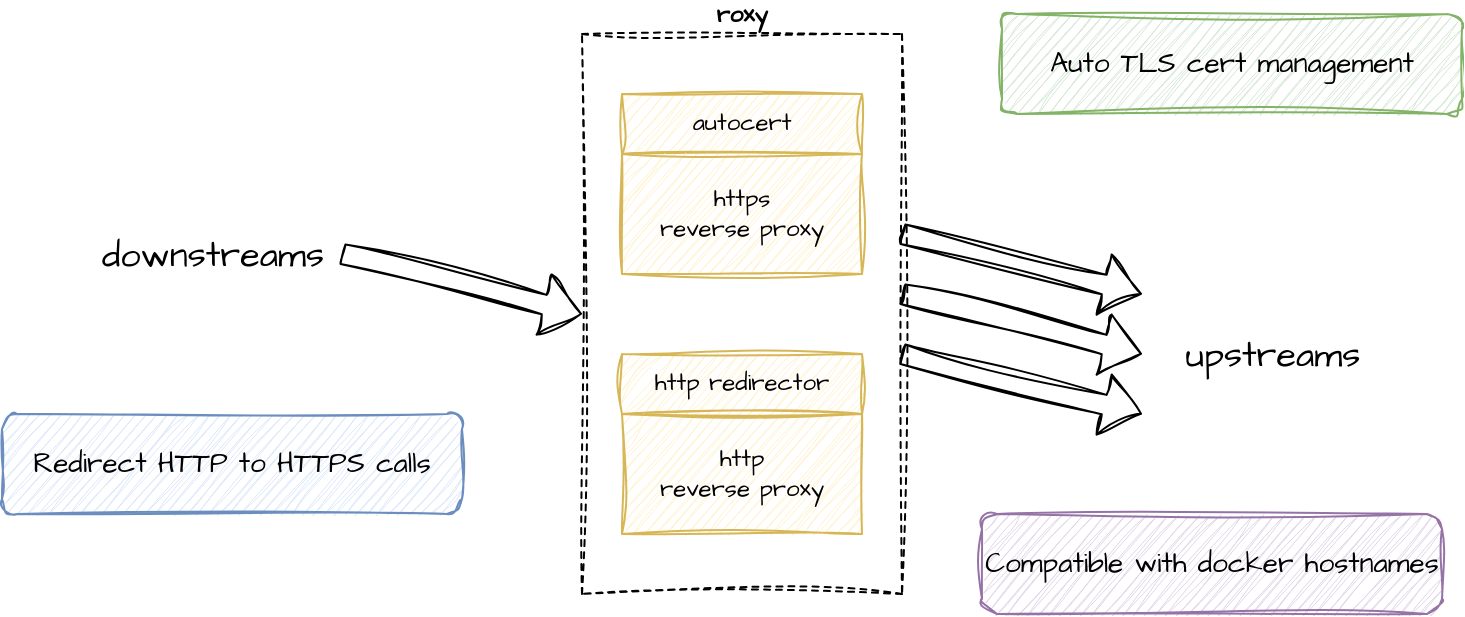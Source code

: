 <mxfile version="24.3.1" type="device" pages="2">
  <diagram name="Page-1" id="WkuAfLoHqbRwru2Q2_it">
    <mxGraphModel dx="2045" dy="645" grid="1" gridSize="10" guides="1" tooltips="1" connect="1" arrows="1" fold="1" page="1" pageScale="1" pageWidth="850" pageHeight="1100" math="0" shadow="0">
      <root>
        <mxCell id="0" />
        <mxCell id="1" parent="0" />
        <mxCell id="U-dGPpP1hNdbD0xGjyxH-16" value="roxy" style="rounded=0;whiteSpace=wrap;html=1;sketch=1;hachureGap=4;jiggle=2;curveFitting=1;fontFamily=Architects Daughter;fontSource=https%3A%2F%2Ffonts.googleapis.com%2Fcss%3Ffamily%3DArchitects%2BDaughter;labelPosition=center;verticalLabelPosition=top;align=center;verticalAlign=bottom;fontStyle=1;dashed=1;fillColor=default;" vertex="1" parent="1">
          <mxGeometry x="240" y="60" width="160" height="280" as="geometry" />
        </mxCell>
        <mxCell id="U-dGPpP1hNdbD0xGjyxH-66" value="" style="group" vertex="1" connectable="0" parent="1">
          <mxGeometry x="260" y="90" width="120" height="90" as="geometry" />
        </mxCell>
        <mxCell id="U-dGPpP1hNdbD0xGjyxH-43" value="autocert" style="rounded=0;whiteSpace=wrap;html=1;sketch=1;hachureGap=4;jiggle=2;curveFitting=1;fontFamily=Architects Daughter;fontSource=https%3A%2F%2Ffonts.googleapis.com%2Fcss%3Ffamily%3DArchitects%2BDaughter;fillColor=#fff2cc;strokeColor=#d6b656;" vertex="1" parent="U-dGPpP1hNdbD0xGjyxH-66">
          <mxGeometry width="120" height="30" as="geometry" />
        </mxCell>
        <mxCell id="U-dGPpP1hNdbD0xGjyxH-65" value="&lt;div&gt;https&lt;/div&gt;&lt;div&gt;reverse proxy&lt;/div&gt;" style="rounded=0;whiteSpace=wrap;html=1;sketch=1;hachureGap=4;jiggle=2;curveFitting=1;fontFamily=Architects Daughter;fontSource=https%3A%2F%2Ffonts.googleapis.com%2Fcss%3Ffamily%3DArchitects%2BDaughter;fillColor=#fff2cc;strokeColor=#d6b656;" vertex="1" parent="U-dGPpP1hNdbD0xGjyxH-66">
          <mxGeometry y="30" width="120" height="60" as="geometry" />
        </mxCell>
        <mxCell id="U-dGPpP1hNdbD0xGjyxH-73" value="" style="group" vertex="1" connectable="0" parent="1">
          <mxGeometry x="260" y="220" width="120" height="90" as="geometry" />
        </mxCell>
        <mxCell id="U-dGPpP1hNdbD0xGjyxH-71" value="http redirector" style="rounded=0;whiteSpace=wrap;html=1;sketch=1;hachureGap=4;jiggle=2;curveFitting=1;fontFamily=Architects Daughter;fontSource=https%3A%2F%2Ffonts.googleapis.com%2Fcss%3Ffamily%3DArchitects%2BDaughter;fillColor=#fff2cc;strokeColor=#d6b656;" vertex="1" parent="U-dGPpP1hNdbD0xGjyxH-73">
          <mxGeometry width="120" height="30" as="geometry" />
        </mxCell>
        <mxCell id="U-dGPpP1hNdbD0xGjyxH-72" value="&lt;div&gt;http&lt;/div&gt;&lt;div&gt;reverse proxy&lt;/div&gt;" style="rounded=0;whiteSpace=wrap;html=1;sketch=1;hachureGap=4;jiggle=2;curveFitting=1;fontFamily=Architects Daughter;fontSource=https%3A%2F%2Ffonts.googleapis.com%2Fcss%3Ffamily%3DArchitects%2BDaughter;fillColor=#fff2cc;strokeColor=#d6b656;" vertex="1" parent="U-dGPpP1hNdbD0xGjyxH-73">
          <mxGeometry y="30" width="120" height="60" as="geometry" />
        </mxCell>
        <mxCell id="U-dGPpP1hNdbD0xGjyxH-148" value="" style="group" vertex="1" connectable="0" parent="1">
          <mxGeometry x="120" y="140" width="120" height="90" as="geometry" />
        </mxCell>
        <mxCell id="U-dGPpP1hNdbD0xGjyxH-146" value="" style="shape=flexArrow;endArrow=classic;html=1;rounded=0;sketch=1;hachureGap=4;jiggle=2;curveFitting=1;fontFamily=Architects Daughter;fontSource=https%3A%2F%2Ffonts.googleapis.com%2Fcss%3Ffamily%3DArchitects%2BDaughter;" edge="1" parent="U-dGPpP1hNdbD0xGjyxH-148">
          <mxGeometry width="50" height="50" relative="1" as="geometry">
            <mxPoint y="30" as="sourcePoint" />
            <mxPoint x="120" y="60" as="targetPoint" />
          </mxGeometry>
        </mxCell>
        <mxCell id="U-dGPpP1hNdbD0xGjyxH-149" value="" style="group" vertex="1" connectable="0" parent="1">
          <mxGeometry x="400" y="160" width="120" height="90" as="geometry" />
        </mxCell>
        <mxCell id="U-dGPpP1hNdbD0xGjyxH-150" value="" style="shape=flexArrow;endArrow=classic;html=1;rounded=0;sketch=1;hachureGap=4;jiggle=2;curveFitting=1;fontFamily=Architects Daughter;fontSource=https%3A%2F%2Ffonts.googleapis.com%2Fcss%3Ffamily%3DArchitects%2BDaughter;" edge="1" parent="U-dGPpP1hNdbD0xGjyxH-149">
          <mxGeometry width="50" height="50" relative="1" as="geometry">
            <mxPoint as="sourcePoint" />
            <mxPoint x="120" y="30" as="targetPoint" />
          </mxGeometry>
        </mxCell>
        <mxCell id="U-dGPpP1hNdbD0xGjyxH-151" value="" style="shape=flexArrow;endArrow=classic;html=1;rounded=0;sketch=1;hachureGap=4;jiggle=2;curveFitting=1;fontFamily=Architects Daughter;fontSource=https%3A%2F%2Ffonts.googleapis.com%2Fcss%3Ffamily%3DArchitects%2BDaughter;" edge="1" parent="U-dGPpP1hNdbD0xGjyxH-149">
          <mxGeometry width="50" height="50" relative="1" as="geometry">
            <mxPoint y="30" as="sourcePoint" />
            <mxPoint x="120" y="60" as="targetPoint" />
          </mxGeometry>
        </mxCell>
        <mxCell id="U-dGPpP1hNdbD0xGjyxH-152" value="" style="shape=flexArrow;endArrow=classic;html=1;rounded=0;sketch=1;hachureGap=4;jiggle=2;curveFitting=1;fontFamily=Architects Daughter;fontSource=https%3A%2F%2Ffonts.googleapis.com%2Fcss%3Ffamily%3DArchitects%2BDaughter;" edge="1" parent="U-dGPpP1hNdbD0xGjyxH-149">
          <mxGeometry width="50" height="50" relative="1" as="geometry">
            <mxPoint y="60" as="sourcePoint" />
            <mxPoint x="120" y="90" as="targetPoint" />
          </mxGeometry>
        </mxCell>
        <mxCell id="U-dGPpP1hNdbD0xGjyxH-153" value="downstreams" style="text;html=1;align=center;verticalAlign=middle;resizable=0;points=[];autosize=1;strokeColor=none;fillColor=none;fontFamily=Architects Daughter;fontSource=https%3A%2F%2Ffonts.googleapis.com%2Fcss%3Ffamily%3DArchitects%2BDaughter;fontSize=18;" vertex="1" parent="1">
          <mxGeometry x="-10" y="150" width="130" height="40" as="geometry" />
        </mxCell>
        <mxCell id="U-dGPpP1hNdbD0xGjyxH-154" value="upstreams" style="text;html=1;align=center;verticalAlign=middle;resizable=0;points=[];autosize=1;strokeColor=none;fillColor=none;fontFamily=Architects Daughter;fontSource=https%3A%2F%2Ffonts.googleapis.com%2Fcss%3Ffamily%3DArchitects%2BDaughter;fontSize=18;" vertex="1" parent="1">
          <mxGeometry x="530" y="200" width="110" height="40" as="geometry" />
        </mxCell>
        <mxCell id="U-dGPpP1hNdbD0xGjyxH-162" value="Auto TLS cert management" style="rounded=1;whiteSpace=wrap;html=1;sketch=1;hachureGap=4;jiggle=2;curveFitting=1;fontFamily=Architects Daughter;fontSource=https%3A%2F%2Ffonts.googleapis.com%2Fcss%3Ffamily%3DArchitects%2BDaughter;fillColor=#d5e8d4;strokeColor=#82b366;fontSize=14;" vertex="1" parent="1">
          <mxGeometry x="450" y="50" width="230" height="50" as="geometry" />
        </mxCell>
        <mxCell id="U-dGPpP1hNdbD0xGjyxH-163" value="Redirect HTTP to HTTPS calls" style="rounded=1;whiteSpace=wrap;html=1;sketch=1;hachureGap=4;jiggle=2;curveFitting=1;fontFamily=Architects Daughter;fontSource=https%3A%2F%2Ffonts.googleapis.com%2Fcss%3Ffamily%3DArchitects%2BDaughter;fillColor=#dae8fc;strokeColor=#6c8ebf;fontSize=14;" vertex="1" parent="1">
          <mxGeometry x="-50" y="250" width="230" height="50" as="geometry" />
        </mxCell>
        <mxCell id="U-dGPpP1hNdbD0xGjyxH-164" value="Compatible with docker hostnames" style="rounded=1;whiteSpace=wrap;html=1;sketch=1;hachureGap=4;jiggle=2;curveFitting=1;fontFamily=Architects Daughter;fontSource=https%3A%2F%2Ffonts.googleapis.com%2Fcss%3Ffamily%3DArchitects%2BDaughter;fillColor=#e1d5e7;strokeColor=#9673a6;fontSize=14;" vertex="1" parent="1">
          <mxGeometry x="440" y="300" width="230" height="50" as="geometry" />
        </mxCell>
      </root>
    </mxGraphModel>
  </diagram>
  <diagram name="Copy of Page-1" id="wRs6VtIF5xcCQ_xzmM1-">
    <mxGraphModel dx="989" dy="534" grid="1" gridSize="10" guides="1" tooltips="1" connect="1" arrows="1" fold="1" page="1" pageScale="1" pageWidth="850" pageHeight="1100" math="0" shadow="0">
      <root>
        <mxCell id="XbF9UvEE8LvL_njVWVOL-0" />
        <mxCell id="XbF9UvEE8LvL_njVWVOL-1" parent="XbF9UvEE8LvL_njVWVOL-0" />
        <mxCell id="AZoxL7CyrMsMjAn4L6JY-35" value="" style="rounded=0;whiteSpace=wrap;html=1;sketch=1;hachureGap=4;jiggle=2;curveFitting=1;fontFamily=Architects Daughter;fontSource=https%3A%2F%2Ffonts.googleapis.com%2Fcss%3Ffamily%3DArchitects%2BDaughter;fillStyle=solid;" vertex="1" parent="XbF9UvEE8LvL_njVWVOL-1">
          <mxGeometry width="500" height="230" as="geometry" />
        </mxCell>
        <mxCell id="AZoxL7CyrMsMjAn4L6JY-29" style="rounded=0;sketch=1;hachureGap=4;jiggle=2;curveFitting=1;orthogonalLoop=1;jettySize=auto;html=1;fontFamily=Architects Daughter;fontSource=https%3A%2F%2Ffonts.googleapis.com%2Fcss%3Ffamily%3DArchitects%2BDaughter;" edge="1" parent="XbF9UvEE8LvL_njVWVOL-1" source="AZoxL7CyrMsMjAn4L6JY-22" target="AZoxL7CyrMsMjAn4L6JY-26">
          <mxGeometry relative="1" as="geometry" />
        </mxCell>
        <mxCell id="AZoxL7CyrMsMjAn4L6JY-30" style="rounded=0;sketch=1;hachureGap=4;jiggle=2;curveFitting=1;orthogonalLoop=1;jettySize=auto;html=1;exitX=1;exitY=0.5;exitDx=0;exitDy=0;exitPerimeter=0;fontFamily=Architects Daughter;fontSource=https%3A%2F%2Ffonts.googleapis.com%2Fcss%3Ffamily%3DArchitects%2BDaughter;" edge="1" parent="XbF9UvEE8LvL_njVWVOL-1" source="AZoxL7CyrMsMjAn4L6JY-22" target="AZoxL7CyrMsMjAn4L6JY-27">
          <mxGeometry relative="1" as="geometry" />
        </mxCell>
        <mxCell id="AZoxL7CyrMsMjAn4L6JY-31" style="rounded=0;sketch=1;hachureGap=4;jiggle=2;curveFitting=1;orthogonalLoop=1;jettySize=auto;html=1;exitX=1;exitY=0.5;exitDx=0;exitDy=0;exitPerimeter=0;fontFamily=Architects Daughter;fontSource=https%3A%2F%2Ffonts.googleapis.com%2Fcss%3Ffamily%3DArchitects%2BDaughter;" edge="1" parent="XbF9UvEE8LvL_njVWVOL-1" source="AZoxL7CyrMsMjAn4L6JY-22" target="AZoxL7CyrMsMjAn4L6JY-28">
          <mxGeometry relative="1" as="geometry" />
        </mxCell>
        <mxCell id="AZoxL7CyrMsMjAn4L6JY-22" value="roxy" style="verticalAlign=top;verticalLabelPosition=bottom;labelPosition=center;align=center;html=1;outlineConnect=0;fillColor=#f8cecc;strokeColor=#b85450;gradientDirection=north;strokeWidth=2;shape=mxgraph.networks.load_balancer;sketch=1;hachureGap=4;jiggle=2;curveFitting=1;fontFamily=Architects Daughter;fontSource=https%3A%2F%2Ffonts.googleapis.com%2Fcss%3Ffamily%3DArchitects%2BDaughter;fontStyle=1" vertex="1" parent="XbF9UvEE8LvL_njVWVOL-1">
          <mxGeometry x="185" y="60" width="100" height="30" as="geometry" />
        </mxCell>
        <mxCell id="AZoxL7CyrMsMjAn4L6JY-23" value="public internet" style="html=1;outlineConnect=0;fillColor=#dae8fc;strokeColor=#6c8ebf;gradientDirection=north;strokeWidth=2;shape=mxgraph.networks.cloud;sketch=1;hachureGap=4;jiggle=2;curveFitting=1;fontFamily=Architects Daughter;fontSource=https%3A%2F%2Ffonts.googleapis.com%2Fcss%3Ffamily%3DArchitects%2BDaughter;labelPosition=center;verticalLabelPosition=bottom;align=center;verticalAlign=top;fontStyle=1" vertex="1" parent="XbF9UvEE8LvL_njVWVOL-1">
          <mxGeometry x="10" y="50" width="90" height="50" as="geometry" />
        </mxCell>
        <mxCell id="AZoxL7CyrMsMjAn4L6JY-24" style="edgeStyle=orthogonalEdgeStyle;rounded=0;sketch=1;hachureGap=4;jiggle=2;curveFitting=1;orthogonalLoop=1;jettySize=auto;html=1;entryX=0;entryY=0.5;entryDx=0;entryDy=0;entryPerimeter=0;fontFamily=Architects Daughter;fontSource=https%3A%2F%2Ffonts.googleapis.com%2Fcss%3Ffamily%3DArchitects%2BDaughter;" edge="1" parent="XbF9UvEE8LvL_njVWVOL-1" source="AZoxL7CyrMsMjAn4L6JY-23" target="AZoxL7CyrMsMjAn4L6JY-22">
          <mxGeometry relative="1" as="geometry" />
        </mxCell>
        <mxCell id="AZoxL7CyrMsMjAn4L6JY-26" value="" style="verticalLabelPosition=bottom;html=1;verticalAlign=top;strokeWidth=1;align=center;outlineConnect=0;dashed=0;outlineConnect=0;shape=mxgraph.aws3d.dataServer;strokeColor=#d79b00;aspect=fixed;sketch=1;hachureGap=4;jiggle=2;curveFitting=1;fontFamily=Architects Daughter;fontSource=https%3A%2F%2Ffonts.googleapis.com%2Fcss%3Ffamily%3DArchitects%2BDaughter;fillColor=#ffe6cc;" vertex="1" parent="XbF9UvEE8LvL_njVWVOL-1">
          <mxGeometry x="370" y="6" width="62.66" height="54" as="geometry" />
        </mxCell>
        <mxCell id="AZoxL7CyrMsMjAn4L6JY-27" value="" style="verticalLabelPosition=bottom;html=1;verticalAlign=top;strokeWidth=1;align=center;outlineConnect=0;dashed=0;outlineConnect=0;shape=mxgraph.aws3d.dataServer;strokeColor=#d79b00;aspect=fixed;sketch=1;hachureGap=4;jiggle=2;curveFitting=1;fontFamily=Architects Daughter;fontSource=https%3A%2F%2Ffonts.googleapis.com%2Fcss%3Ffamily%3DArchitects%2BDaughter;fillColor=#ffe6cc;" vertex="1" parent="XbF9UvEE8LvL_njVWVOL-1">
          <mxGeometry x="430" y="60" width="62.66" height="54" as="geometry" />
        </mxCell>
        <mxCell id="AZoxL7CyrMsMjAn4L6JY-28" value="" style="verticalLabelPosition=bottom;html=1;verticalAlign=top;strokeWidth=1;align=center;outlineConnect=0;dashed=0;outlineConnect=0;shape=mxgraph.aws3d.dataServer;strokeColor=#d79b00;aspect=fixed;sketch=1;hachureGap=4;jiggle=2;curveFitting=1;fontFamily=Architects Daughter;fontSource=https%3A%2F%2Ffonts.googleapis.com%2Fcss%3Ffamily%3DArchitects%2BDaughter;fillColor=#ffe6cc;" vertex="1" parent="XbF9UvEE8LvL_njVWVOL-1">
          <mxGeometry x="360" y="100" width="62.66" height="54" as="geometry" />
        </mxCell>
        <mxCell id="AZoxL7CyrMsMjAn4L6JY-32" value="applications" style="text;html=1;align=center;verticalAlign=middle;resizable=0;points=[];autosize=1;strokeColor=none;fillColor=none;fontFamily=Architects Daughter;fontSource=https%3A%2F%2Ffonts.googleapis.com%2Fcss%3Ffamily%3DArchitects%2BDaughter;fontStyle=1" vertex="1" parent="XbF9UvEE8LvL_njVWVOL-1">
          <mxGeometry x="356.33" y="160" width="90" height="30" as="geometry" />
        </mxCell>
        <mxCell id="AZoxL7CyrMsMjAn4L6JY-33" value="&lt;div align=&quot;left&quot;&gt;&lt;b&gt;Features:&lt;/b&gt;&lt;br&gt;&lt;/div&gt;&lt;div align=&quot;left&quot;&gt;☑ Automatic certificate mgmt&lt;/div&gt;&lt;div align=&quot;left&quot;&gt;☑ Http to Https redirection&lt;/div&gt;&lt;div align=&quot;left&quot;&gt;☑ Single-binary install&lt;/div&gt;&lt;div align=&quot;left&quot;&gt;☑ Minimal configuration&lt;br&gt;&lt;/div&gt;" style="text;html=1;align=left;verticalAlign=middle;resizable=0;points=[];autosize=1;strokeColor=#82b366;fillColor=#EAFFE9;fontFamily=Architects Daughter;fontSource=https%3A%2F%2Ffonts.googleapis.com%2Fcss%3Ffamily%3DArchitects%2BDaughter;" vertex="1" parent="XbF9UvEE8LvL_njVWVOL-1">
          <mxGeometry x="50" y="130" width="190" height="90" as="geometry" />
        </mxCell>
      </root>
    </mxGraphModel>
  </diagram>
</mxfile>
